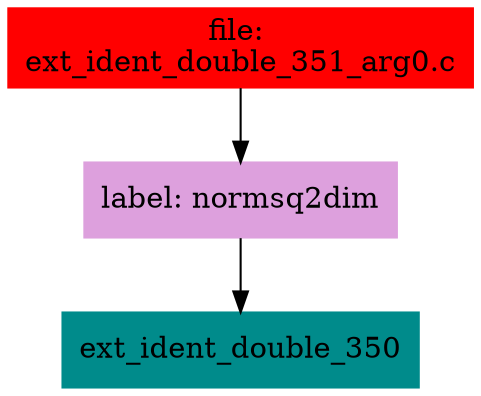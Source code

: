 digraph G {
node [shape=box]

0 [label="file: 
ext_ident_double_351_arg0.c",color=red, style=filled]
1 [label="label: normsq2dim",color=plum, style=filled]
0 -> 1
2 [label="ext_ident_double_350",color=cyan4, style=filled]
1 -> 2


}


